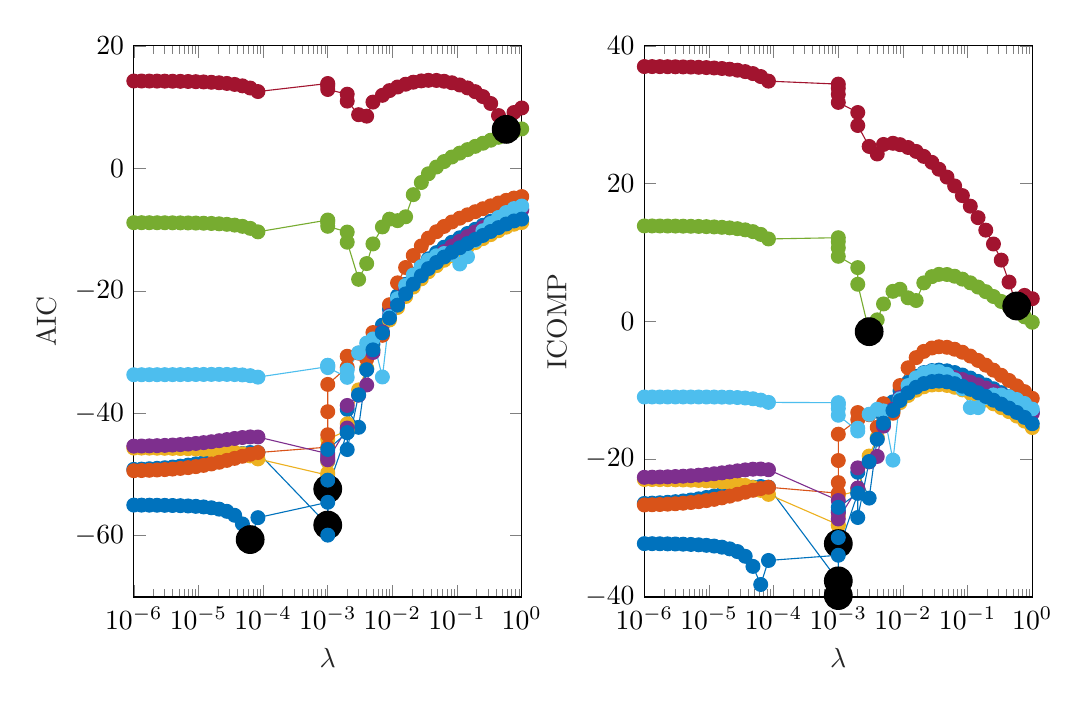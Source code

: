 % This file was created by matlab2tikz.
%
\definecolor{mycolor1}{rgb}{0.0,0.447,0.741}%
\definecolor{mycolor2}{rgb}{0.929,0.694,0.125}%
\definecolor{mycolor3}{rgb}{0.466,0.674,0.188}%
\definecolor{mycolor4}{rgb}{0.635,0.078,0.184}%
\definecolor{mycolor5}{rgb}{0.85,0.325,0.098}%
\definecolor{mycolor6}{rgb}{0.494,0.184,0.556}%
\definecolor{mycolor7}{rgb}{0.301,0.745,0.933}%
%
\begin{tikzpicture}

\begin{axis}[%
width=4.927cm,
height=7cm,
at={(0cm,0cm)},
scale only axis,
xmode=log,
xmin=1e-06,
xmax=1,
xminorticks=true,
xlabel style={font=\color{white!15!black}},
xlabel={$\lambda$},
ymin=-70,
ymax=20,
ylabel style={font=\color{white!15!black}},
ylabel={AIC},
axis background/.style={fill=white}
]
\addplot [color=mycolor1, mark size=2.5pt, mark=*, mark options={solid, fill=mycolor1, mycolor1}, forget plot]
  table[row sep=crcr]{%
1e-06	-49.159\\
1.318e-06	-49.115\\
1.738e-06	-49.058\\
2.291e-06	-48.986\\
3.02e-06	-48.895\\
3.981e-06	-48.78\\
5.248e-06	-48.637\\
6.918e-06	-48.463\\
9.12e-06	-48.256\\
1.202e-05	-48.013\\
1.585e-05	-47.739\\
2.089e-05	-47.44\\
2.754e-05	-47.129\\
3.631e-05	-46.828\\
4.786e-05	-46.57\\
6.31e-05	-46.403\\
8.318e-05	-46.4\\
0.0	-46.684\\
0.0	-47.52\\
0.0	-49.964\\
0.0	-50.008\\
0.0	-49.43\\
0.0	-54.095\\
0.001	-58.255\\
0.001	-47.808\\
0.001	-46.996\\
0.001	-52.247\\
0.002	-43.17\\
0.002	-39.357\\
0.003	-42.294\\
0.004	-32.767\\
0.005	-28.728\\
0.007	-25.616\\
0.009	-23.026\\
0.012	-20.822\\
0.016	-18.938\\
0.021	-17.33\\
0.028	-15.958\\
0.036	-14.785\\
0.048	-13.771\\
0.063	-12.88\\
0.083	-12.079\\
0.11	-11.339\\
0.145	-10.638\\
0.191	-9.962\\
0.251	-9.3\\
0.331	-8.653\\
0.437	-8.026\\
0.575	-7.44\\
0.759	-6.936\\
1	-6.593\\
};
\addplot [color=black, draw=none, mark size=5.0pt, mark=*, mark options={solid, fill=black, black}, forget plot]
  table[row sep=crcr]{%
0.001	-58.255\\
};
\addplot [color=mycolor2, mark size=2.5pt, mark=*, mark options={solid, fill=mycolor2, mycolor2}, forget plot]
  table[row sep=crcr]{%
1e-06	-45.683\\
1.318e-06	-45.688\\
1.738e-06	-45.696\\
2.291e-06	-45.706\\
3.02e-06	-45.72\\
3.981e-06	-45.738\\
5.248e-06	-45.761\\
6.918e-06	-45.792\\
9.12e-06	-45.834\\
1.202e-05	-45.889\\
1.585e-05	-45.962\\
2.089e-05	-46.061\\
2.754e-05	-46.193\\
3.631e-05	-46.373\\
4.786e-05	-46.619\\
6.31e-05	-46.962\\
8.318e-05	-47.452\\
0.0	-48.182\\
0.0	-49.379\\
0.0	-52.046\\
0.0	-52.168\\
0.0	-51.348\\
0.0	-58.755\\
0.001	-50.11\\
0.001	-49.74\\
0.001	-47.8\\
0.001	-44.253\\
0.002	-42.797\\
0.002	-41.731\\
0.003	-36.184\\
0.004	-32.633\\
0.005	-29.668\\
0.007	-27.069\\
0.009	-24.765\\
0.012	-22.728\\
0.016	-20.941\\
0.021	-19.388\\
0.028	-18.048\\
0.036	-16.894\\
0.048	-15.895\\
0.063	-15.017\\
0.083	-14.23\\
0.11	-13.503\\
0.145	-12.814\\
0.191	-12.143\\
0.251	-11.483\\
0.331	-10.831\\
0.437	-10.199\\
0.575	-9.615\\
0.759	-9.132\\
1	-8.855\\
};
\addplot [color=black, draw=none, mark size=5.0pt, mark=*, mark options={solid, fill=black, black}, forget plot]
  table[row sep=crcr]{%
0.0	-58.755\\
};
\addplot [color=mycolor3, mark size=2.5pt, mark=*, mark options={solid, fill=mycolor3, mycolor3}, forget plot]
  table[row sep=crcr]{%
1e-06	-8.879\\
1.318e-06	-8.881\\
1.738e-06	-8.884\\
2.291e-06	-8.888\\
3.02e-06	-8.893\\
3.981e-06	-8.9\\
5.248e-06	-8.909\\
6.918e-06	-8.923\\
9.12e-06	-8.941\\
1.202e-05	-8.968\\
1.585e-05	-9.006\\
2.089e-05	-9.063\\
2.754e-05	-9.147\\
3.631e-05	-9.276\\
4.786e-05	-9.478\\
6.31e-05	-9.806\\
8.318e-05	-10.377\\
0.0	-11.548\\
0.0	-20.792\\
0.0	-11.187\\
0.0	-9.752\\
0.0	-8.988\\
0.0	-8.582\\
0.001	-8.445\\
0.001	-8.547\\
0.001	-8.881\\
0.001	-9.469\\
0.002	-10.412\\
0.002	-12.068\\
0.003	-18.132\\
0.004	-15.555\\
0.005	-12.344\\
0.007	-9.573\\
0.009	-8.303\\
0.012	-8.55\\
0.016	-7.915\\
0.021	-4.306\\
0.028	-2.321\\
0.036	-0.893\\
0.048	0.212\\
0.063	1.101\\
0.083	1.842\\
0.11	2.482\\
0.145	3.054\\
0.191	3.585\\
0.251	4.091\\
0.331	4.582\\
0.437	5.065\\
0.575	5.538\\
0.759	5.997\\
1	6.431\\
};
\addplot [color=black, draw=none, mark size=5.0pt, mark=*, mark options={solid, fill=black, black}, forget plot]
  table[row sep=crcr]{%
0.0	-20.792\\
};
\addplot [color=mycolor4, mark size=2.5pt, mark=*, mark options={solid, fill=mycolor4, mycolor4}, forget plot]
  table[row sep=crcr]{%
1e-06	14.255\\
1.318e-06	14.251\\
1.738e-06	14.245\\
2.291e-06	14.238\\
3.02e-06	14.229\\
3.981e-06	14.216\\
5.248e-06	14.199\\
6.918e-06	14.176\\
9.12e-06	14.146\\
1.202e-05	14.104\\
1.585e-05	14.046\\
2.089e-05	13.967\\
2.754e-05	13.856\\
3.631e-05	13.696\\
4.786e-05	13.462\\
6.31e-05	13.107\\
8.318e-05	12.531\\
0.0	11.453\\
0.0	7.668\\
0.0	10.986\\
0.0	12.56\\
0.0	13.334\\
0.0	13.727\\
0.001	13.847\\
0.001	13.733\\
0.001	13.406\\
0.001	12.87\\
0.002	12.101\\
0.002	10.975\\
0.003	8.752\\
0.004	8.515\\
0.005	10.808\\
0.007	11.915\\
0.009	12.685\\
0.012	13.274\\
0.016	13.726\\
0.021	14.057\\
0.028	14.27\\
0.036	14.366\\
0.048	14.346\\
0.063	14.211\\
0.083	13.964\\
0.11	13.605\\
0.145	13.127\\
0.191	12.512\\
0.251	11.71\\
0.331	10.585\\
0.437	8.613\\
0.575	6.356\\
0.759	9.11\\
1	9.851\\
};
\addplot [color=black, draw=none, mark size=5.0pt, mark=*, mark options={solid, fill=black, black}, forget plot]
  table[row sep=crcr]{%
0.575	6.356\\
};
\addplot [color=mycolor5, mark size=2.5pt, mark=*, mark options={solid, fill=mycolor5, mycolor5}, forget plot]
  table[row sep=crcr]{%
1e-06	-49.382\\
1.318e-06	-49.351\\
1.738e-06	-49.312\\
2.291e-06	-49.261\\
3.02e-06	-49.196\\
3.981e-06	-49.112\\
5.248e-06	-49.006\\
6.918e-06	-48.874\\
9.12e-06	-48.71\\
1.202e-05	-48.512\\
1.585e-05	-48.276\\
2.089e-05	-48.002\\
2.754e-05	-47.695\\
3.631e-05	-47.363\\
4.786e-05	-47.022\\
6.31e-05	-46.695\\
8.318e-05	-46.415\\
0.0	-46.222\\
0.0	-46.162\\
0.0	-46.297\\
0.0	-46.807\\
0.0	-48.477\\
0.0	-56.679\\
0.001	-45.53\\
0.001	-43.506\\
0.001	-39.742\\
0.001	-35.289\\
0.002	-32.487\\
0.002	-30.689\\
0.003	-30.19\\
0.004	-31.16\\
0.005	-26.821\\
0.007	-27.271\\
0.009	-22.278\\
0.012	-18.701\\
0.016	-16.2\\
0.021	-14.249\\
0.028	-12.679\\
0.036	-11.403\\
0.048	-10.357\\
0.063	-9.494\\
0.083	-8.769\\
0.11	-8.146\\
0.145	-7.593\\
0.191	-7.085\\
0.251	-6.601\\
0.331	-6.13\\
0.437	-5.671\\
0.575	-5.234\\
0.759	-4.856\\
1	-4.614\\
};
\addplot [color=black, draw=none, mark size=5.0pt, mark=*, mark options={solid, fill=black, black}, forget plot]
  table[row sep=crcr]{%
0.0	-56.679\\
};
\addplot [color=mycolor6, mark size=2.5pt, mark=*, mark options={solid, fill=mycolor6, mycolor6}, forget plot]
  table[row sep=crcr]{%
1e-06	-45.368\\
1.318e-06	-45.348\\
1.738e-06	-45.321\\
2.291e-06	-45.287\\
3.02e-06	-45.244\\
3.981e-06	-45.188\\
5.248e-06	-45.118\\
6.918e-06	-45.031\\
9.12e-06	-44.924\\
1.202e-05	-44.795\\
1.585e-05	-44.645\\
2.089e-05	-44.477\\
2.754e-05	-44.296\\
3.631e-05	-44.116\\
4.786e-05	-43.96\\
6.31e-05	-43.861\\
8.318e-05	-43.873\\
0.0	-44.088\\
0.0	-44.684\\
0.0	-46.207\\
0.0	-48.702\\
0.0	-45.786\\
0.0	-45.533\\
0.001	-46.594\\
0.001	-52.361\\
0.001	-47.342\\
0.001	-47.6\\
0.002	-42.408\\
0.002	-38.722\\
0.003	-37.044\\
0.004	-35.381\\
0.005	-30.078\\
0.007	-26.707\\
0.009	-24.012\\
0.012	-21.757\\
0.016	-19.845\\
0.021	-18.215\\
0.028	-16.819\\
0.036	-15.613\\
0.048	-14.554\\
0.063	-13.605\\
0.083	-12.735\\
0.11	-11.921\\
0.145	-11.145\\
0.191	-10.398\\
0.251	-9.673\\
0.331	-8.972\\
0.437	-8.301\\
0.575	-7.683\\
0.759	-7.158\\
1	-6.81\\
};
\addplot [color=black, draw=none, mark size=5.0pt, mark=*, mark options={solid, fill=black, black}, forget plot]
  table[row sep=crcr]{%
0.001	-52.361\\
};
\addplot [color=mycolor7, mark size=2.5pt, mark=*, mark options={solid, fill=mycolor7, mycolor7}, forget plot]
  table[row sep=crcr]{%
1e-06	-33.709\\
1.318e-06	-33.707\\
1.738e-06	-33.704\\
2.291e-06	-33.701\\
3.02e-06	-33.697\\
3.981e-06	-33.692\\
5.248e-06	-33.686\\
6.918e-06	-33.678\\
9.12e-06	-33.67\\
1.202e-05	-33.662\\
1.585e-05	-33.654\\
2.089e-05	-33.65\\
2.754e-05	-33.655\\
3.631e-05	-33.679\\
4.786e-05	-33.737\\
6.31e-05	-33.86\\
8.318e-05	-34.1\\
0.0	-34.576\\
0.0	-35.63\\
0.0	-42.981\\
0.0	-35.244\\
0.0	-33.711\\
0.0	-32.873\\
0.001	-32.39\\
0.001	-32.166\\
0.001	-32.178\\
0.001	-32.541\\
0.002	-34.132\\
0.002	-32.964\\
0.003	-30.123\\
0.004	-28.541\\
0.005	-27.867\\
0.007	-34.076\\
0.009	-24.199\\
0.012	-21.288\\
0.016	-19.133\\
0.021	-17.418\\
0.028	-16.056\\
0.036	-15.012\\
0.048	-14.285\\
0.063	-13.912\\
0.083	-14.053\\
0.11	-15.625\\
0.145	-14.445\\
0.191	-11.762\\
0.251	-10.195\\
0.331	-9.007\\
0.437	-8.033\\
0.575	-7.221\\
0.759	-6.576\\
1	-6.166\\
};
\addplot [color=black, draw=none, mark size=5.0pt, mark=*, mark options={solid, fill=black, black}, forget plot]
  table[row sep=crcr]{%
0.0	-42.981\\
};
\addplot [color=mycolor1, mark size=2.5pt, mark=*, mark options={solid, fill=mycolor1, mycolor1}, forget plot]
  table[row sep=crcr]{%
1e-06	-54.993\\
1.318e-06	-55.0\\
1.738e-06	-55.008\\
2.291e-06	-55.02\\
3.02e-06	-55.036\\
3.981e-06	-55.059\\
5.248e-06	-55.09\\
6.918e-06	-55.134\\
9.12e-06	-55.198\\
1.202e-05	-55.292\\
1.585e-05	-55.433\\
2.089e-05	-55.653\\
2.754e-05	-56.014\\
3.631e-05	-56.657\\
4.786e-05	-58.07\\
6.31e-05	-60.627\\
8.318e-05	-57.044\\
0.0	-56.01\\
0.0	-55.847\\
0.0	-56.887\\
0.0	-59.5\\
0.0	-57.344\\
0.0	-56.834\\
0.001	-54.54\\
0.001	-59.904\\
0.001	-50.922\\
0.001	-45.906\\
0.002	-43.151\\
0.002	-45.926\\
0.003	-36.988\\
0.004	-32.887\\
0.005	-29.645\\
0.007	-26.875\\
0.009	-24.459\\
0.012	-22.346\\
0.016	-20.507\\
0.021	-18.918\\
0.028	-17.553\\
0.036	-16.383\\
0.048	-15.374\\
0.063	-14.491\\
0.083	-13.702\\
0.11	-12.976\\
0.145	-12.29\\
0.191	-11.623\\
0.251	-10.965\\
0.331	-10.316\\
0.437	-9.684\\
0.575	-9.095\\
0.759	-8.599\\
1	-8.296\\
};
\addplot [color=black, draw=none, mark size=5.0pt, mark=*, mark options={solid, fill=black, black}, forget plot]
  table[row sep=crcr]{%
6.31e-05	-60.627\\
};
\end{axis}

\begin{axis}[%
width=4.927cm,
height=7cm,
at={(6.484cm,0cm)},
scale only axis,
xmode=log,
xmin=1e-06,
xmax=1,
xminorticks=true,
xlabel style={font=\color{white!15!black}},
xlabel={$\lambda$},
ymin=-40,
ymax=40,
ylabel style={font=\color{white!15!black}},
ylabel={ICOMP},
axis background/.style={fill=white}
]
\addplot [color=mycolor1, mark size=2.5pt, mark=*, mark options={solid, fill=mycolor1, mycolor1}, forget plot]
  table[row sep=crcr]{%
1e-06	-26.419\\
1.318e-06	-26.377\\
1.738e-06	-26.322\\
2.291e-06	-26.253\\
3.02e-06	-26.165\\
3.981e-06	-26.055\\
5.248e-06	-25.919\\
6.918e-06	-25.753\\
9.12e-06	-25.556\\
1.202e-05	-25.329\\
1.585e-05	-25.073\\
2.089e-05	-24.799\\
2.754e-05	-24.521\\
3.631e-05	-24.262\\
4.786e-05	-24.06\\
6.31e-05	-23.964\\
8.318e-05	-24.053\\
0.0	-24.456\\
0.0	-25.441\\
0.0	-28.075\\
0.0	-28.355\\
0.0	-28.066\\
0.0	-33.081\\
0.001	-37.657\\
0.001	-27.698\\
0.001	-27.445\\
0.001	-33.327\\
0.002	-24.948\\
0.002	-21.895\\
0.003	-25.646\\
0.004	-16.982\\
0.005	-13.848\\
0.007	-11.675\\
0.009	-10.055\\
0.012	-8.849\\
0.016	-7.991\\
0.021	-7.433\\
0.028	-7.137\\
0.036	-7.063\\
0.048	-7.171\\
0.063	-7.423\\
0.083	-7.782\\
0.11	-8.218\\
0.145	-8.706\\
0.191	-9.228\\
0.251	-9.772\\
0.331	-10.337\\
0.437	-10.925\\
0.575	-11.557\\
0.759	-12.272\\
1	-13.147\\
};
\addplot [color=black, draw=none, mark size=5.0pt, mark=*, mark options={solid, fill=black, black}, forget plot]
  table[row sep=crcr]{%
0.001	-37.657\\
};
\addplot [color=mycolor2, mark size=2.5pt, mark=*, mark options={solid, fill=mycolor2, mycolor2}, forget plot]
  table[row sep=crcr]{%
1e-06	-22.943\\
1.318e-06	-22.95\\
1.738e-06	-22.96\\
2.291e-06	-22.973\\
3.02e-06	-22.99\\
3.981e-06	-23.013\\
5.248e-06	-23.043\\
6.918e-06	-23.082\\
9.12e-06	-23.135\\
1.202e-05	-23.204\\
1.585e-05	-23.297\\
2.089e-05	-23.42\\
2.754e-05	-23.585\\
3.631e-05	-23.807\\
4.786e-05	-24.109\\
6.31e-05	-24.523\\
8.318e-05	-25.105\\
0.0	-25.953\\
0.0	-27.301\\
0.0	-30.157\\
0.0	-30.514\\
0.0	-29.984\\
0.0	-37.741\\
0.001	-29.513\\
0.001	-29.63\\
0.001	-28.249\\
0.001	-25.333\\
0.002	-24.575\\
0.002	-24.268\\
0.003	-19.537\\
0.004	-16.848\\
0.005	-14.788\\
0.007	-13.128\\
0.009	-11.794\\
0.012	-10.755\\
0.016	-9.993\\
0.021	-9.491\\
0.028	-9.227\\
0.036	-9.172\\
0.048	-9.295\\
0.063	-9.56\\
0.083	-9.933\\
0.11	-10.382\\
0.145	-10.881\\
0.191	-11.409\\
0.251	-11.955\\
0.331	-12.515\\
0.437	-13.098\\
0.575	-13.732\\
0.759	-14.468\\
1	-15.409\\
};
\addplot [color=black, draw=none, mark size=5.0pt, mark=*, mark options={solid, fill=black, black}, forget plot]
  table[row sep=crcr]{%
0.0	-37.741\\
};
\addplot [color=mycolor3, mark size=2.5pt, mark=*, mark options={solid, fill=mycolor3, mycolor3}, forget plot]
  table[row sep=crcr]{%
1e-06	13.861\\
1.318e-06	13.857\\
1.738e-06	13.852\\
2.291e-06	13.845\\
3.02e-06	13.837\\
3.981e-06	13.825\\
5.248e-06	13.809\\
6.918e-06	13.787\\
9.12e-06	13.758\\
1.202e-05	13.717\\
1.585e-05	13.659\\
2.089e-05	13.578\\
2.754e-05	13.461\\
3.631e-05	13.29\\
4.786e-05	13.032\\
6.31e-05	12.632\\
8.318e-05	11.969\\
0.0	10.681\\
0.0	1.286\\
0.0	10.702\\
0.0	11.902\\
0.0	12.376\\
0.0	12.433\\
0.001	12.152\\
0.001	11.563\\
0.001	10.67\\
0.001	9.451\\
0.002	7.811\\
0.002	5.395\\
0.003	-1.485\\
0.004	0.229\\
0.005	2.537\\
0.007	4.368\\
0.009	4.668\\
0.012	3.423\\
0.016	3.033\\
0.021	5.591\\
0.028	6.501\\
0.036	6.829\\
0.048	6.812\\
0.063	6.559\\
0.083	6.139\\
0.11	5.603\\
0.145	4.987\\
0.191	4.319\\
0.251	3.619\\
0.331	2.898\\
0.437	2.165\\
0.575	1.421\\
0.759	0.661\\
1	-0.124\\
};
\addplot [color=black, draw=none, mark size=5.0pt, mark=*, mark options={solid, fill=black, black}, forget plot]
  table[row sep=crcr]{%
0.003	-1.485\\
};
\addplot [color=mycolor4, mark size=2.5pt, mark=*, mark options={solid, fill=mycolor4, mycolor4}, forget plot]
  table[row sep=crcr]{%
1e-06	36.995\\
1.318e-06	36.989\\
1.738e-06	36.982\\
2.291e-06	36.972\\
3.02e-06	36.958\\
3.981e-06	36.941\\
5.248e-06	36.918\\
6.918e-06	36.886\\
9.12e-06	36.845\\
1.202e-05	36.788\\
1.585e-05	36.712\\
2.089e-05	36.608\\
2.754e-05	36.464\\
3.631e-05	36.262\\
4.786e-05	35.973\\
6.31e-05	35.546\\
8.318e-05	34.877\\
0.0	33.681\\
0.0	29.746\\
0.0	32.875\\
0.0	34.213\\
0.0	34.698\\
0.0	34.741\\
0.001	34.444\\
0.001	33.844\\
0.001	32.957\\
0.001	31.79\\
0.002	30.324\\
0.002	28.437\\
0.003	25.399\\
0.004	24.299\\
0.005	25.688\\
0.007	25.856\\
0.009	25.656\\
0.012	25.246\\
0.016	24.674\\
0.021	23.954\\
0.028	23.091\\
0.036	22.088\\
0.048	20.945\\
0.063	19.668\\
0.083	18.261\\
0.11	16.726\\
0.145	15.06\\
0.191	13.247\\
0.251	11.238\\
0.331	8.901\\
0.437	5.714\\
0.575	2.239\\
0.759	3.774\\
1	3.297\\
};
\addplot [color=black, draw=none, mark size=5.0pt, mark=*, mark options={solid, fill=black, black}, forget plot]
  table[row sep=crcr]{%
0.575	2.239\\
};
\addplot [color=mycolor5, mark size=2.5pt, mark=*, mark options={solid, fill=mycolor5, mycolor5}, forget plot]
  table[row sep=crcr]{%
1e-06	-26.642\\
1.318e-06	-26.613\\
1.738e-06	-26.576\\
2.291e-06	-26.528\\
3.02e-06	-26.466\\
3.981e-06	-26.387\\
5.248e-06	-26.288\\
6.918e-06	-26.163\\
9.12e-06	-26.011\\
1.202e-05	-25.827\\
1.585e-05	-25.61\\
2.089e-05	-25.361\\
2.754e-05	-25.087\\
3.631e-05	-24.797\\
4.786e-05	-24.511\\
6.31e-05	-24.256\\
8.318e-05	-24.069\\
0.0	-23.994\\
0.0	-24.083\\
0.0	-24.408\\
0.0	-25.153\\
0.0	-27.112\\
0.0	-35.664\\
0.001	-24.933\\
0.001	-23.396\\
0.001	-20.191\\
0.001	-16.369\\
0.002	-14.265\\
0.002	-13.226\\
0.003	-13.543\\
0.004	-15.375\\
0.005	-11.941\\
0.007	-13.33\\
0.009	-9.307\\
0.012	-6.729\\
0.016	-5.252\\
0.021	-4.352\\
0.028	-3.858\\
0.036	-3.681\\
0.048	-3.758\\
0.063	-4.036\\
0.083	-4.472\\
0.11	-5.025\\
0.145	-5.661\\
0.191	-6.351\\
0.251	-7.073\\
0.331	-7.814\\
0.437	-8.57\\
0.575	-9.351\\
0.759	-10.192\\
1	-11.168\\
};
\addplot [color=black, draw=none, mark size=5.0pt, mark=*, mark options={solid, fill=black, black}, forget plot]
  table[row sep=crcr]{%
0.0	-35.664\\
};
\addplot [color=mycolor6, mark size=2.5pt, mark=*, mark options={solid, fill=mycolor6, mycolor6}, forget plot]
  table[row sep=crcr]{%
1e-06	-22.628\\
1.318e-06	-22.609\\
1.738e-06	-22.585\\
2.291e-06	-22.554\\
3.02e-06	-22.514\\
3.981e-06	-22.463\\
5.248e-06	-22.4\\
6.918e-06	-22.321\\
9.12e-06	-22.225\\
1.202e-05	-22.111\\
1.585e-05	-21.98\\
2.089e-05	-21.836\\
2.754e-05	-21.688\\
3.631e-05	-21.551\\
4.786e-05	-21.449\\
6.31e-05	-21.422\\
8.318e-05	-21.527\\
0.0	-21.86\\
0.0	-22.605\\
0.0	-24.318\\
0.0	-27.049\\
0.0	-24.422\\
0.0	-24.518\\
0.001	-25.996\\
0.001	-32.251\\
0.001	-27.791\\
0.001	-28.679\\
0.002	-24.186\\
0.002	-21.259\\
0.003	-20.396\\
0.004	-19.597\\
0.005	-15.198\\
0.007	-12.766\\
0.009	-11.041\\
0.012	-9.785\\
0.016	-8.897\\
0.021	-8.318\\
0.028	-7.998\\
0.036	-7.891\\
0.048	-7.954\\
0.063	-8.148\\
0.083	-8.438\\
0.11	-8.8\\
0.145	-9.213\\
0.191	-9.664\\
0.251	-10.145\\
0.331	-10.655\\
0.437	-11.201\\
0.575	-11.8\\
0.759	-12.494\\
1	-13.365\\
};
\addplot [color=black, draw=none, mark size=5.0pt, mark=*, mark options={solid, fill=black, black}, forget plot]
  table[row sep=crcr]{%
0.001	-32.251\\
};
\addplot [color=mycolor7, mark size=2.5pt, mark=*, mark options={solid, fill=mycolor7, mycolor7}, forget plot]
  table[row sep=crcr]{%
1e-06	-10.969\\
1.318e-06	-10.968\\
1.738e-06	-10.968\\
2.291e-06	-10.968\\
3.02e-06	-10.967\\
3.981e-06	-10.967\\
5.248e-06	-10.967\\
6.918e-06	-10.968\\
9.12e-06	-10.971\\
1.202e-05	-10.977\\
1.585e-05	-10.988\\
2.089e-05	-11.009\\
2.754e-05	-11.047\\
3.631e-05	-11.113\\
4.786e-05	-11.227\\
6.31e-05	-11.421\\
8.318e-05	-11.754\\
0.0	-12.347\\
0.0	-13.552\\
0.0	-21.092\\
0.0	-13.59\\
0.0	-12.347\\
0.0	-11.858\\
0.001	-11.793\\
0.001	-12.055\\
0.001	-12.628\\
0.001	-13.621\\
0.002	-15.909\\
0.002	-15.502\\
0.003	-13.475\\
0.004	-12.757\\
0.005	-12.987\\
0.007	-20.135\\
0.009	-11.228\\
0.012	-9.316\\
0.016	-8.185\\
0.021	-7.522\\
0.028	-7.235\\
0.036	-7.291\\
0.048	-7.685\\
0.063	-8.454\\
0.083	-9.756\\
0.11	-12.504\\
0.145	-12.512\\
0.191	-11.027\\
0.251	-10.667\\
0.331	-10.691\\
0.437	-10.932\\
0.575	-11.338\\
0.759	-11.912\\
1	-12.721\\
};
\addplot [color=black, draw=none, mark size=5.0pt, mark=*, mark options={solid, fill=black, black}, forget plot]
  table[row sep=crcr]{%
0.0	-21.092\\
};
\addplot [color=mycolor1, mark size=2.5pt, mark=*, mark options={solid, fill=mycolor1, mycolor1}, forget plot]
  table[row sep=crcr]{%
1e-06	-32.253\\
1.318e-06	-32.261\\
1.738e-06	-32.272\\
2.291e-06	-32.287\\
3.02e-06	-32.307\\
3.981e-06	-32.334\\
5.248e-06	-32.372\\
6.918e-06	-32.424\\
9.12e-06	-32.499\\
1.202e-05	-32.607\\
1.585e-05	-32.767\\
2.089e-05	-33.013\\
2.754e-05	-33.406\\
3.631e-05	-34.091\\
4.786e-05	-35.559\\
6.31e-05	-38.188\\
8.318e-05	-34.698\\
0.0	-33.782\\
0.0	-33.769\\
0.0	-34.998\\
0.0	-37.846\\
0.0	-35.98\\
0.0	-35.82\\
0.001	-33.942\\
0.001	-39.794\\
0.001	-31.372\\
0.001	-26.986\\
0.002	-24.929\\
0.002	-28.463\\
0.003	-20.34\\
0.004	-17.103\\
0.005	-14.765\\
0.007	-12.934\\
0.009	-11.488\\
0.012	-10.373\\
0.016	-9.559\\
0.021	-9.021\\
0.028	-8.732\\
0.036	-8.661\\
0.048	-8.774\\
0.063	-9.034\\
0.083	-9.405\\
0.11	-9.855\\
0.145	-10.357\\
0.191	-10.889\\
0.251	-11.437\\
0.331	-12.0\\
0.437	-12.583\\
0.575	-13.212\\
0.759	-13.935\\
1	-14.85\\
};
\addplot [color=black, draw=none, mark size=5.0pt, mark=*, mark options={solid, fill=black, black}, forget plot]
  table[row sep=crcr]{%
0.001	-39.794\\
};
\end{axis}
\end{tikzpicture}%
